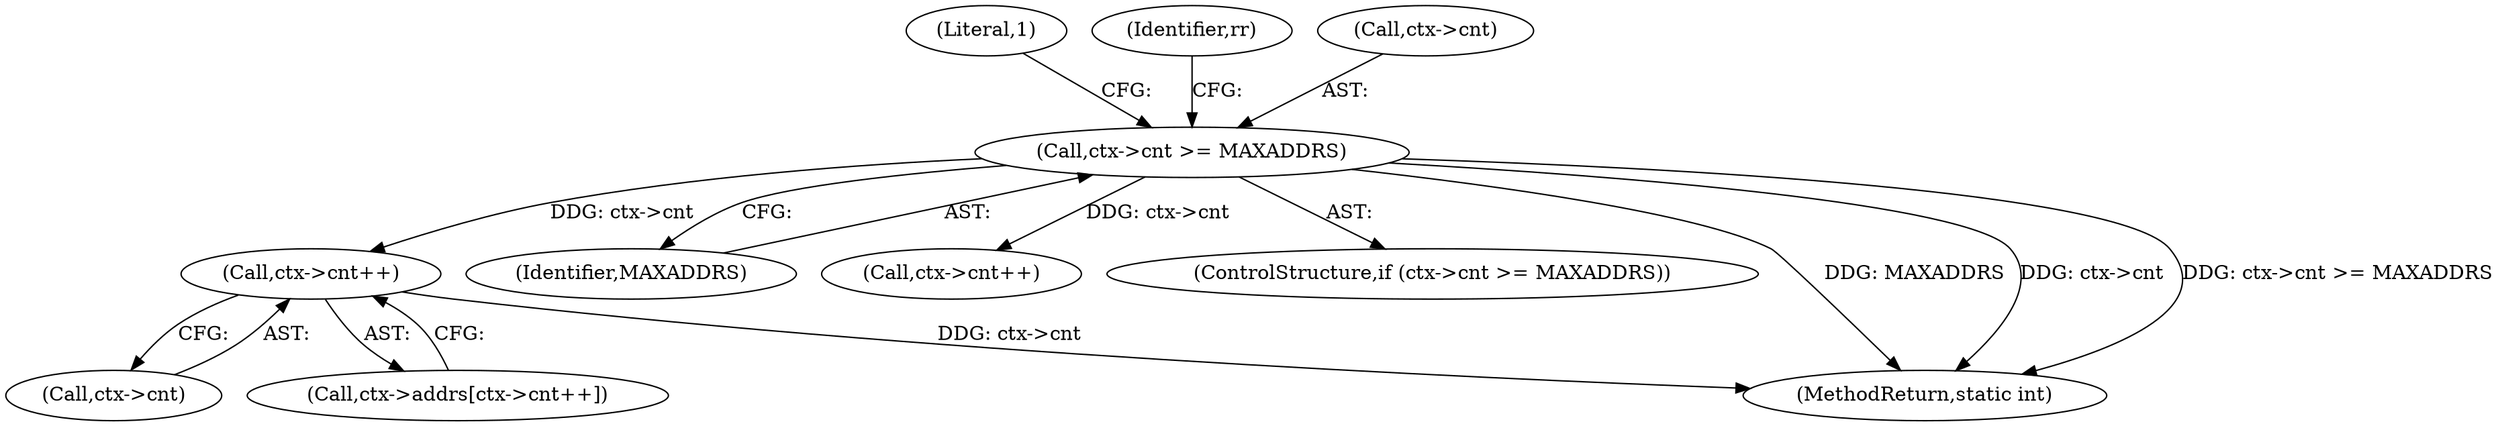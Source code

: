 digraph "0_musl_45ca5d3fcb6f874bf5ba55d0e9651cef68515395@pointer" {
"1000193" [label="(Call,ctx->cnt++)"];
"1000113" [label="(Call,ctx->cnt >= MAXADDRS)"];
"1000194" [label="(Call,ctx->cnt)"];
"1000113" [label="(Call,ctx->cnt >= MAXADDRS)"];
"1000120" [label="(Literal,1)"];
"1000117" [label="(Identifier,MAXADDRS)"];
"1000122" [label="(Identifier,rr)"];
"1000149" [label="(Call,ctx->cnt++)"];
"1000112" [label="(ControlStructure,if (ctx->cnt >= MAXADDRS))"];
"1000227" [label="(MethodReturn,static int)"];
"1000193" [label="(Call,ctx->cnt++)"];
"1000114" [label="(Call,ctx->cnt)"];
"1000189" [label="(Call,ctx->addrs[ctx->cnt++])"];
"1000193" -> "1000189"  [label="AST: "];
"1000193" -> "1000194"  [label="CFG: "];
"1000194" -> "1000193"  [label="AST: "];
"1000189" -> "1000193"  [label="CFG: "];
"1000193" -> "1000227"  [label="DDG: ctx->cnt"];
"1000113" -> "1000193"  [label="DDG: ctx->cnt"];
"1000113" -> "1000112"  [label="AST: "];
"1000113" -> "1000117"  [label="CFG: "];
"1000114" -> "1000113"  [label="AST: "];
"1000117" -> "1000113"  [label="AST: "];
"1000120" -> "1000113"  [label="CFG: "];
"1000122" -> "1000113"  [label="CFG: "];
"1000113" -> "1000227"  [label="DDG: MAXADDRS"];
"1000113" -> "1000227"  [label="DDG: ctx->cnt"];
"1000113" -> "1000227"  [label="DDG: ctx->cnt >= MAXADDRS"];
"1000113" -> "1000149"  [label="DDG: ctx->cnt"];
}
